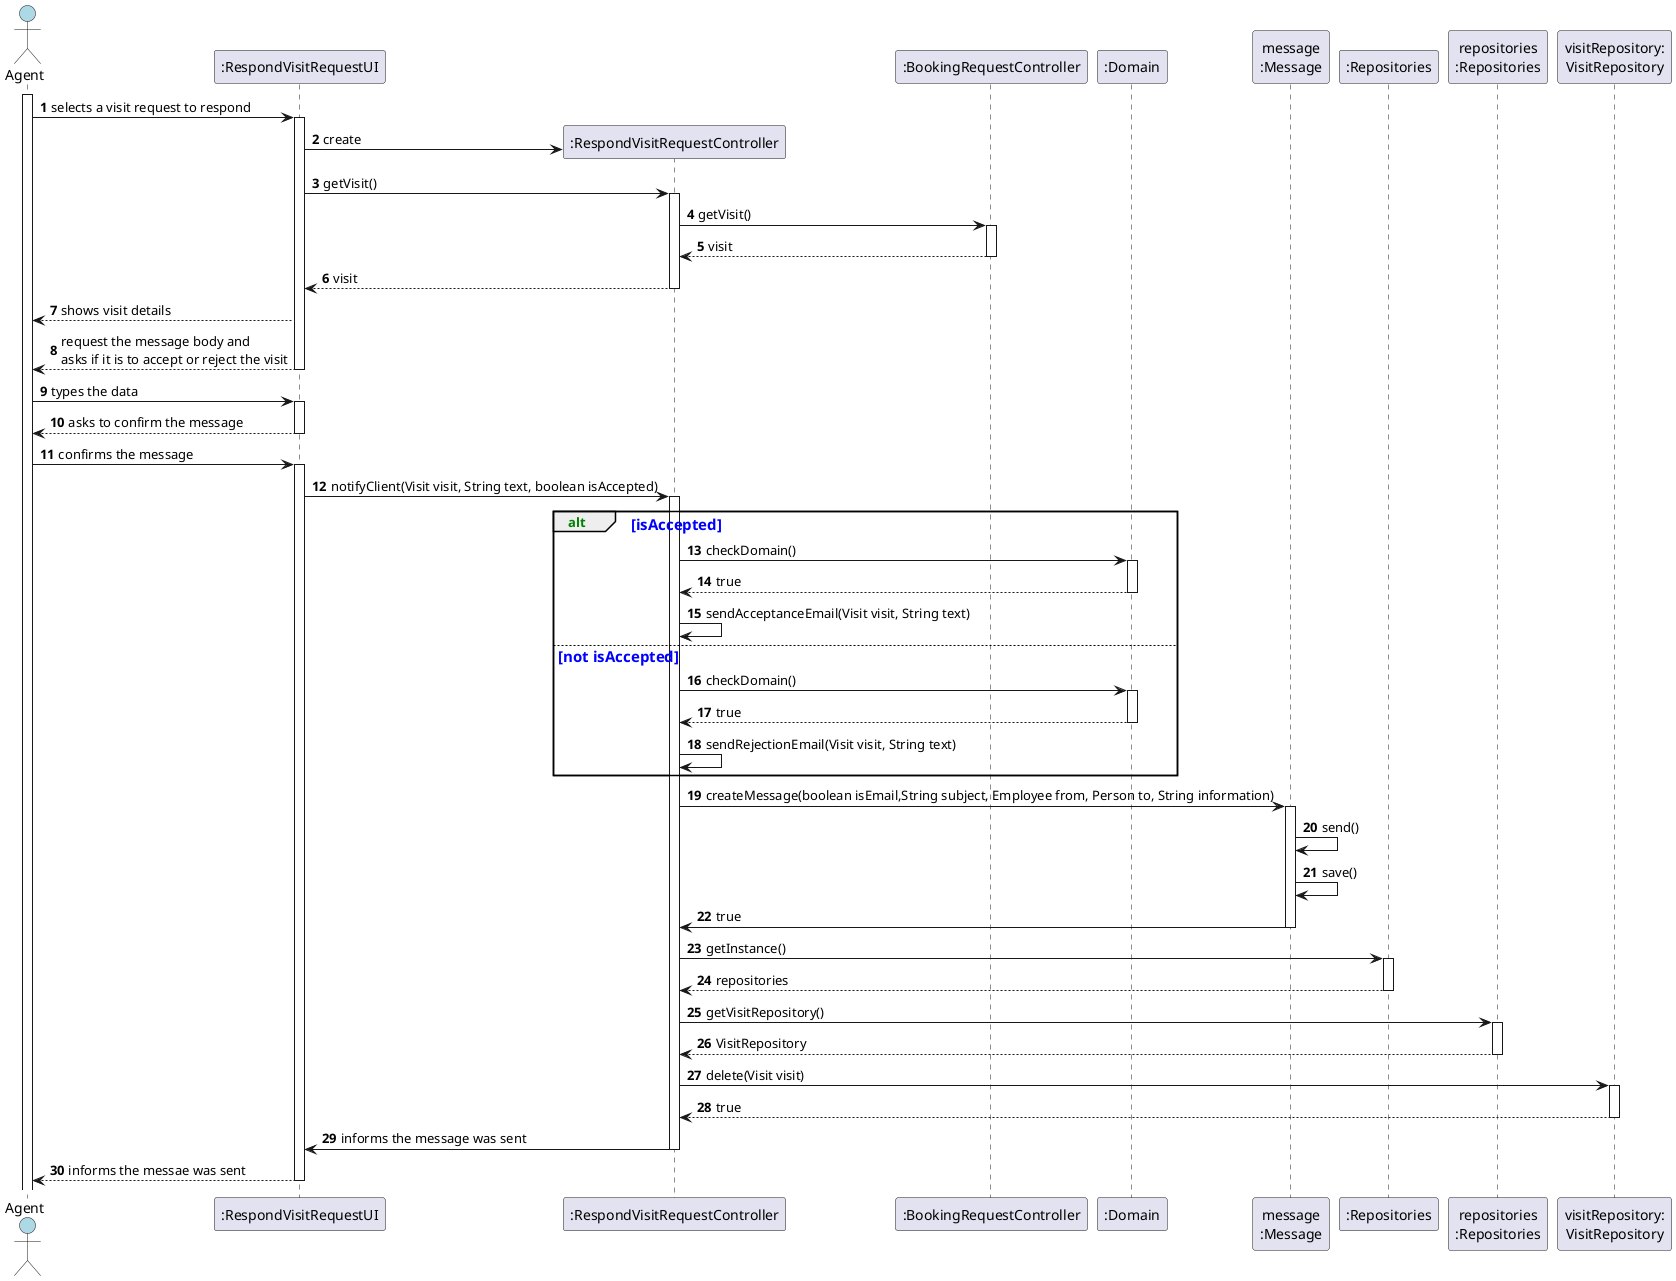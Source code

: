 @startuml
skinparam monochrome false
skinparam packageStyle rectangle
skinparam shadowing false

'alt sytling
skinparam SequenceGroupHeaderFontColor green
skinparam SequenceGroupFontColor blue
skinparam SequenceGroupFontSize 15
'Middle text styling
'skinparam sequenceMessageAlign center
'skinparam sequenceMessageAlign direction
autonumber

'hide footbox
actor "Agent" as Agent #LightBlue
participant ":RespondVisitRequestUI" as UI
participant ":RespondVisitRequestController" as CTRL
participant ":BookingRequestController" as CTRL2
participant ":Domain" as Domain
participant "message\n:Message" as Message
participant ":Repositories" as RepositorySingleton
participant "repositories\n:Repositories" as PLAT
participant "visitRepository:\nVisitRepository" as VisitRepository




activate Agent

        Agent -> UI : selects a visit request to respond

        activate UI

            UI -> CTRL** : create

            UI -> CTRL : getVisit()
            activate CTRL

            CTRL -> CTRL2 : getVisit()
            activate CTRL2

            CTRL2 --> CTRL : visit
            deactivate CTRL2

            CTRL --> UI : visit

            deactivate CTRL

            UI --> Agent : shows visit details
        
        UI --> Agent : request the message body and \nasks if it is to accept or reject the visit
        deactivate UI
        Agent -> UI : types the data
        activate UI
        UI --> Agent : asks to confirm the message
        deactivate UI
        Agent -> UI : confirms the message
        activate UI
        UI -> CTRL : notifyClient(Visit visit, String text, boolean isAccepted)
        activate CTRL
        alt isAccepted
            CTRL -> Domain : checkDomain()
            activate Domain
            Domain --> CTRL : true
            deactivate Domain
            CTRL -> CTRL :  sendAcceptanceEmail(Visit visit, String text)
        else not isAccepted
            CTRL -> Domain : checkDomain()
            activate Domain
            Domain --> CTRL : true
            deactivate Domain
            CTRL -> CTRL :  sendRejectionEmail(Visit visit, String text)
        end
        
        CTRL -> Message : createMessage(boolean isEmail,String subject, Employee from, Person to, String information)
        activate Message
        Message -> Message : send()
        Message -> Message : save()
        Message -> CTRL : true
        deactivate Message

        CTRL -> RepositorySingleton : getInstance()
        activate RepositorySingleton

        RepositorySingleton --> CTRL: repositories
        deactivate RepositorySingleton

        CTRL -> PLAT : getVisitRepository()
        activate PLAT

        PLAT --> CTRL: VisitRepository
        deactivate PLAT

        CTRL -> VisitRepository : delete(Visit visit)
        activate VisitRepository
        VisitRepository --> CTRL : true
        deactivate VisitRepository 
        CTRL -> UI : informs the message was sent
        deactivate CTRL
        UI --> Agent : informs the messae was sent
        deactivate UI


    
@enduml